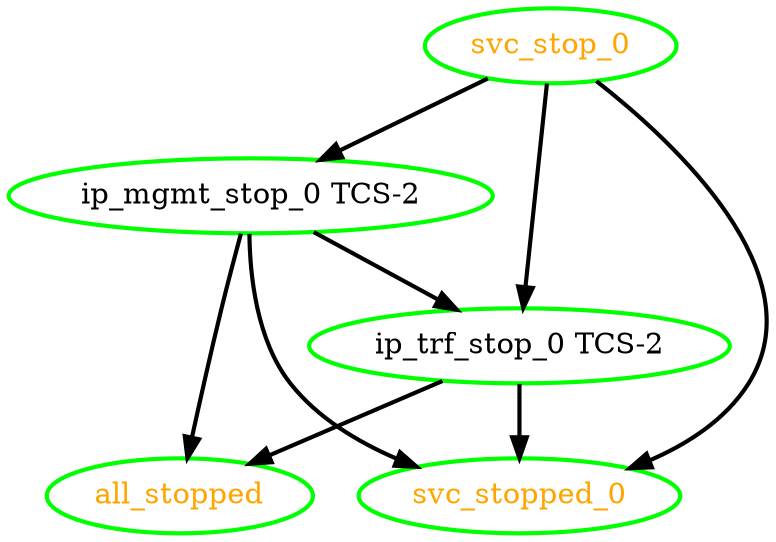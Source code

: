 digraph "g" {
"all_stopped" [ style=bold color="green" fontcolor="orange"]
"ip_mgmt_stop_0 TCS-2" -> "all_stopped" [ style = bold]
"ip_mgmt_stop_0 TCS-2" -> "ip_trf_stop_0 TCS-2" [ style = bold]
"ip_mgmt_stop_0 TCS-2" -> "svc_stopped_0" [ style = bold]
"ip_mgmt_stop_0 TCS-2" [ style=bold color="green" fontcolor="black"]
"ip_trf_stop_0 TCS-2" -> "all_stopped" [ style = bold]
"ip_trf_stop_0 TCS-2" -> "svc_stopped_0" [ style = bold]
"ip_trf_stop_0 TCS-2" [ style=bold color="green" fontcolor="black"]
"svc_stop_0" -> "ip_mgmt_stop_0 TCS-2" [ style = bold]
"svc_stop_0" -> "ip_trf_stop_0 TCS-2" [ style = bold]
"svc_stop_0" -> "svc_stopped_0" [ style = bold]
"svc_stop_0" [ style=bold color="green" fontcolor="orange"]
"svc_stopped_0" [ style=bold color="green" fontcolor="orange"]
}
